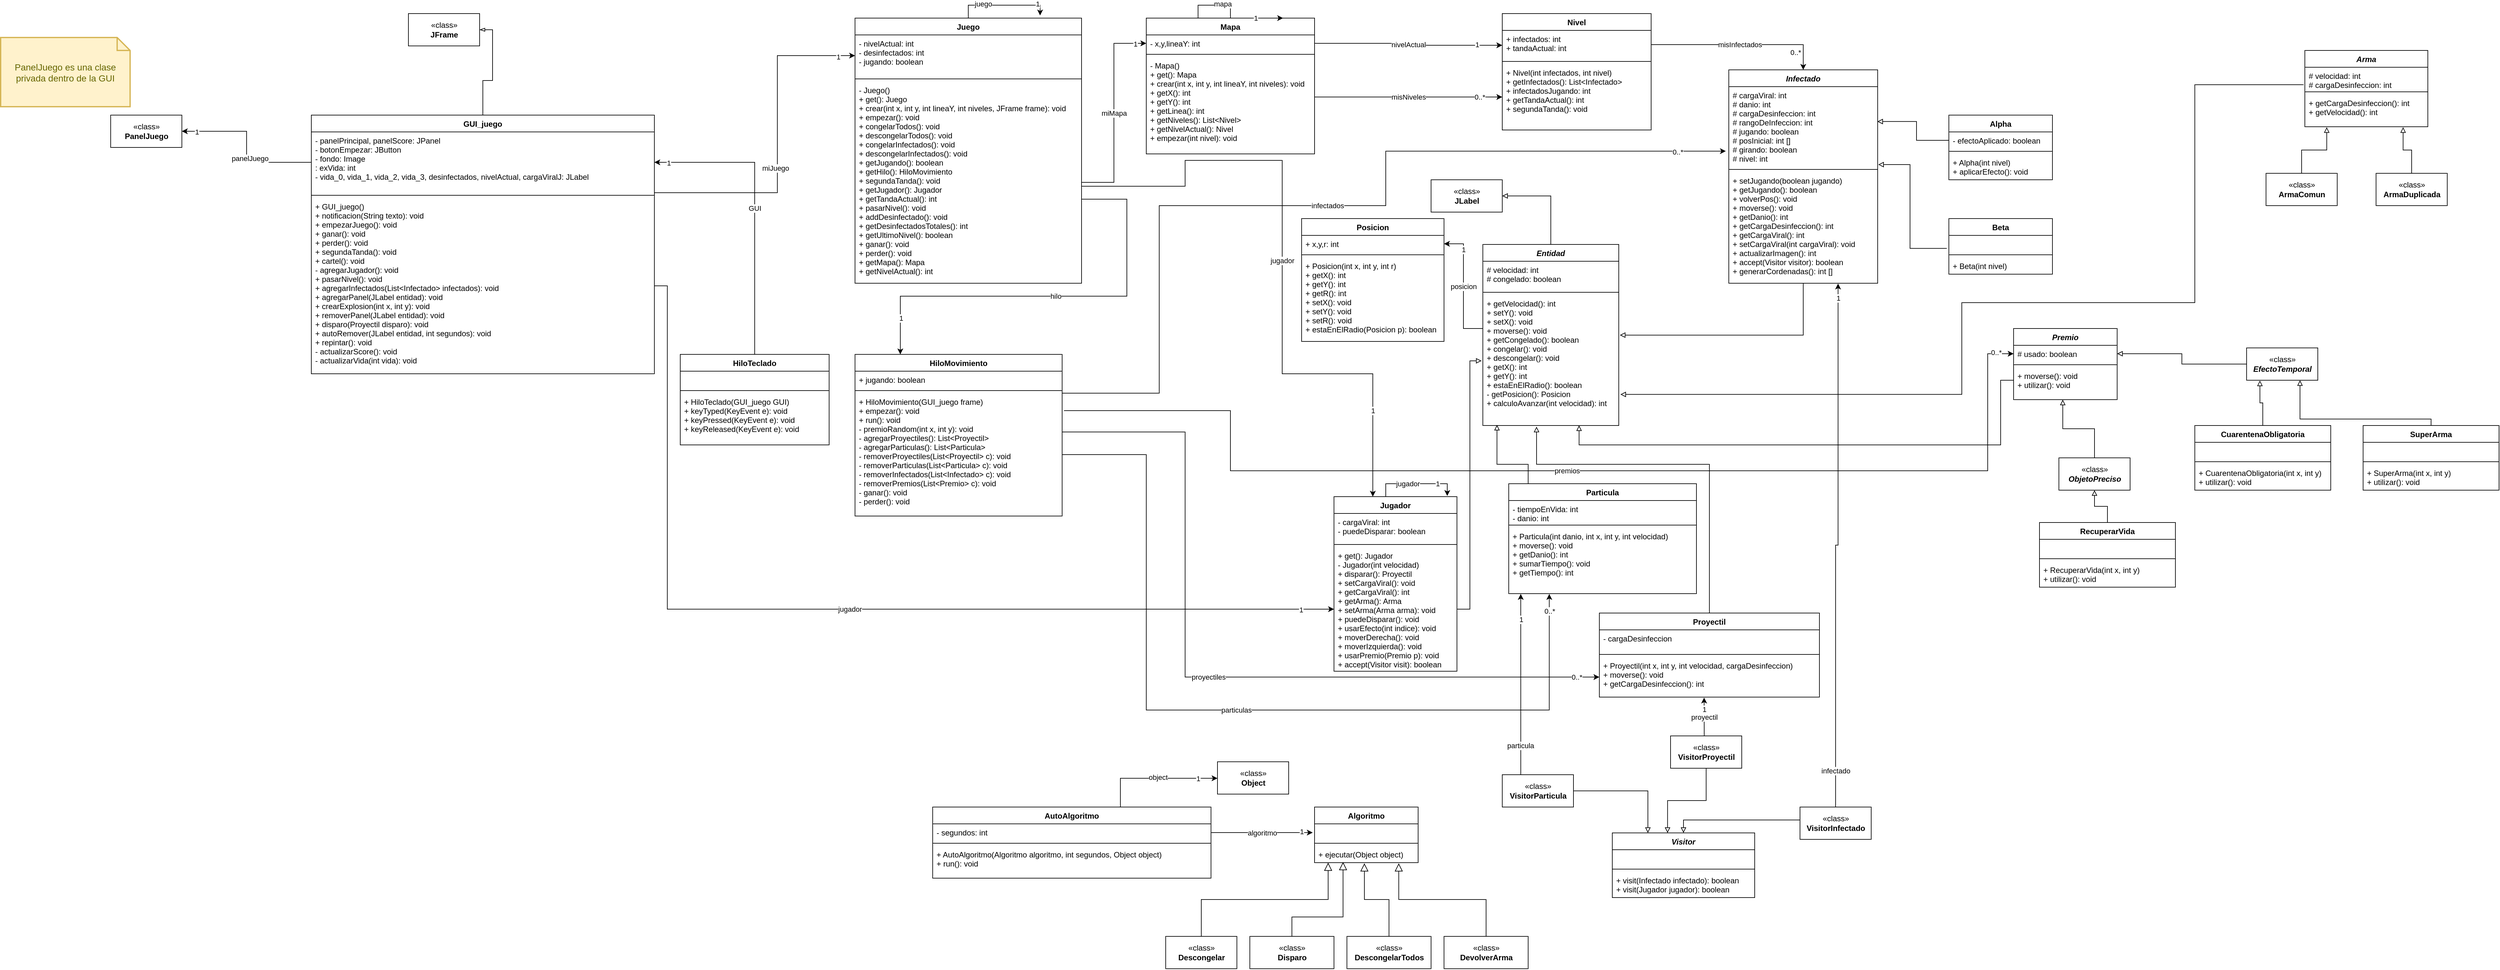 <mxfile version="13.10.3" type="device"><diagram id="c_XjnW4pGt4l7YzgWftT" name="Page-1"><mxGraphModel dx="41240" dy="641" grid="1" gridSize="10" guides="1" tooltips="1" connect="1" arrows="1" fold="1" page="1" pageScale="1" pageWidth="40000" pageHeight="40000" math="0" shadow="0"><root><mxCell id="0"/><mxCell id="1" parent="0"/><mxCell id="uUT5F3m0T0usHUAEEXch-9" value="Juego" style="swimlane;fontStyle=1;align=center;verticalAlign=top;childLayout=stackLayout;horizontal=1;startSize=26;horizontalStack=0;resizeParent=1;resizeParentMax=0;resizeLast=0;collapsible=1;marginBottom=0;" parent="1" vertex="1"><mxGeometry x="30" y="40" width="350" height="410" as="geometry"/></mxCell><mxCell id="uUT5F3m0T0usHUAEEXch-10" value="- nivelActual: int&#10;- desinfectados: int&#10;- jugando: boolean" style="text;strokeColor=none;fillColor=none;align=left;verticalAlign=top;spacingLeft=4;spacingRight=4;overflow=hidden;rotatable=0;points=[[0,0.5],[1,0.5]];portConstraint=eastwest;" parent="uUT5F3m0T0usHUAEEXch-9" vertex="1"><mxGeometry y="26" width="350" height="64" as="geometry"/></mxCell><mxCell id="uUT5F3m0T0usHUAEEXch-11" value="" style="line;strokeWidth=1;fillColor=none;align=left;verticalAlign=middle;spacingTop=-1;spacingLeft=3;spacingRight=3;rotatable=0;labelPosition=right;points=[];portConstraint=eastwest;" parent="uUT5F3m0T0usHUAEEXch-9" vertex="1"><mxGeometry y="90" width="350" height="8" as="geometry"/></mxCell><mxCell id="uUT5F3m0T0usHUAEEXch-12" value="- Juego()&#10;+ get(): Juego&#10;+ crear(int x, int y, int lineaY, int niveles, JFrame frame): void&#10;+ empezar(): void&#10;+ congelarTodos(): void&#10;+ descongelarTodos(): void&#10;+ congelarInfectados(): void&#10;+ descongelarInfectados(): void&#10;+ getJugando(): boolean&#10;+ getHilo(): HiloMovimiento&#10;+ segundaTanda(): void&#10;+ getJugador(): Jugador&#10;+ getTandaActual(): int&#10;+ pasarNivel(): void&#10;+ addDesinfectado(): void&#10;+ getDesinfectadosTotales(): int&#10;+ getUltimoNivel(): boolean&#10;+ ganar(): void&#10;+ perder(): void&#10;+ getMapa(): Mapa&#10;+ getNivelActual(): int" style="text;strokeColor=none;fillColor=none;align=left;verticalAlign=top;spacingLeft=4;spacingRight=4;overflow=hidden;rotatable=0;points=[[0,0.5],[1,0.5]];portConstraint=eastwest;" parent="uUT5F3m0T0usHUAEEXch-9" vertex="1"><mxGeometry y="98" width="350" height="312" as="geometry"/></mxCell><mxCell id="uUT5F3m0T0usHUAEEXch-13" value="Mapa" style="swimlane;fontStyle=1;align=center;verticalAlign=top;childLayout=stackLayout;horizontal=1;startSize=26;horizontalStack=0;resizeParent=1;resizeParentMax=0;resizeLast=0;collapsible=1;marginBottom=0;" parent="1" vertex="1"><mxGeometry x="480" y="40" width="260" height="210" as="geometry"/></mxCell><mxCell id="uUT5F3m0T0usHUAEEXch-14" value="- x,y,lineaY: int" style="text;strokeColor=none;fillColor=none;align=left;verticalAlign=top;spacingLeft=4;spacingRight=4;overflow=hidden;rotatable=0;points=[[0,0.5],[1,0.5]];portConstraint=eastwest;" parent="uUT5F3m0T0usHUAEEXch-13" vertex="1"><mxGeometry y="26" width="260" height="26" as="geometry"/></mxCell><mxCell id="uUT5F3m0T0usHUAEEXch-15" value="" style="line;strokeWidth=1;fillColor=none;align=left;verticalAlign=middle;spacingTop=-1;spacingLeft=3;spacingRight=3;rotatable=0;labelPosition=right;points=[];portConstraint=eastwest;" parent="uUT5F3m0T0usHUAEEXch-13" vertex="1"><mxGeometry y="52" width="260" height="8" as="geometry"/></mxCell><mxCell id="uUT5F3m0T0usHUAEEXch-16" value="- Mapa()&#10;+ get(): Mapa&#10;+ crear(int x, int y, int lineaY, int niveles): void&#10;+ getX(): int&#10;+ getY(): int&#10;+ getLinea(): int&#10;+ getNiveles(): List&lt;Nivel&gt;&#10;+ getNivelActual(): Nivel&#10;+ empezar(int nivel): void&#10;" style="text;strokeColor=none;fillColor=none;align=left;verticalAlign=top;spacingLeft=4;spacingRight=4;overflow=hidden;rotatable=0;points=[[0,0.5],[1,0.5]];portConstraint=eastwest;" parent="uUT5F3m0T0usHUAEEXch-13" vertex="1"><mxGeometry y="60" width="260" height="150" as="geometry"/></mxCell><mxCell id="uUT5F3m0T0usHUAEEXch-19" value="miMapa" style="edgeStyle=orthogonalEdgeStyle;rounded=0;orthogonalLoop=1;jettySize=auto;html=1;entryX=0;entryY=0.5;entryDx=0;entryDy=0;" parent="1" source="uUT5F3m0T0usHUAEEXch-12" target="uUT5F3m0T0usHUAEEXch-14" edge="1"><mxGeometry relative="1" as="geometry"/></mxCell><mxCell id="uUT5F3m0T0usHUAEEXch-20" value="1" style="edgeLabel;html=1;align=center;verticalAlign=middle;resizable=0;points=[];" parent="uUT5F3m0T0usHUAEEXch-19" vertex="1" connectable="0"><mxGeometry x="0.889" y="-1" relative="1" as="geometry"><mxPoint as="offset"/></mxGeometry></mxCell><mxCell id="uUT5F3m0T0usHUAEEXch-21" value="HiloMovimiento" style="swimlane;fontStyle=1;align=center;verticalAlign=top;childLayout=stackLayout;horizontal=1;startSize=26;horizontalStack=0;resizeParent=1;resizeParentMax=0;resizeLast=0;collapsible=1;marginBottom=0;" parent="1" vertex="1"><mxGeometry x="30" y="560" width="320" height="250" as="geometry"/></mxCell><mxCell id="uUT5F3m0T0usHUAEEXch-22" value="+ jugando: boolean" style="text;strokeColor=none;fillColor=none;align=left;verticalAlign=top;spacingLeft=4;spacingRight=4;overflow=hidden;rotatable=0;points=[[0,0.5],[1,0.5]];portConstraint=eastwest;" parent="uUT5F3m0T0usHUAEEXch-21" vertex="1"><mxGeometry y="26" width="320" height="26" as="geometry"/></mxCell><mxCell id="uUT5F3m0T0usHUAEEXch-23" value="" style="line;strokeWidth=1;fillColor=none;align=left;verticalAlign=middle;spacingTop=-1;spacingLeft=3;spacingRight=3;rotatable=0;labelPosition=right;points=[];portConstraint=eastwest;" parent="uUT5F3m0T0usHUAEEXch-21" vertex="1"><mxGeometry y="52" width="320" height="8" as="geometry"/></mxCell><mxCell id="uUT5F3m0T0usHUAEEXch-24" value="+ HiloMovimiento(GUI_juego frame)&#10;+ empezar(): void&#10;+ run(): void&#10;- premioRandom(int x, int y): void&#10;- agregarProyectiles(): List&lt;Proyectil&gt;&#10;- agregarParticulas(): List&lt;Particula&gt;&#10;- removerProyectiles(List&lt;Proyectil&gt; c): void&#10;- removerParticulas(List&lt;Particula&gt; c): void&#10;- removerInfectados(List&lt;Infectado&gt; c): void&#10;- removerPremios(List&lt;Premio&gt; c): void&#10;- ganar(): void&#10;- perder(): void&#10;&#10;&#10;&#10;&#10;" style="text;strokeColor=none;fillColor=none;align=left;verticalAlign=top;spacingLeft=4;spacingRight=4;overflow=hidden;rotatable=0;points=[[0,0.5],[1,0.5]];portConstraint=eastwest;" parent="uUT5F3m0T0usHUAEEXch-21" vertex="1"><mxGeometry y="60" width="320" height="190" as="geometry"/></mxCell><mxCell id="uUT5F3m0T0usHUAEEXch-25" value="hilo" style="edgeStyle=orthogonalEdgeStyle;rounded=0;orthogonalLoop=1;jettySize=auto;html=1;" parent="1" source="uUT5F3m0T0usHUAEEXch-12" edge="1"><mxGeometry relative="1" as="geometry"><mxPoint x="100" y="560" as="targetPoint"/><Array as="points"><mxPoint x="450" y="320"/><mxPoint x="450" y="470"/><mxPoint x="100" y="470"/></Array></mxGeometry></mxCell><mxCell id="uUT5F3m0T0usHUAEEXch-26" value="1" style="edgeLabel;html=1;align=center;verticalAlign=middle;resizable=0;points=[];" parent="uUT5F3m0T0usHUAEEXch-25" vertex="1" connectable="0"><mxGeometry x="0.829" y="3" relative="1" as="geometry"><mxPoint x="-2" as="offset"/></mxGeometry></mxCell><mxCell id="uUT5F3m0T0usHUAEEXch-27" value="Jugador" style="swimlane;fontStyle=1;align=center;verticalAlign=top;childLayout=stackLayout;horizontal=1;startSize=26;horizontalStack=0;resizeParent=1;resizeParentMax=0;resizeLast=0;collapsible=1;marginBottom=0;" parent="1" vertex="1"><mxGeometry x="770" y="780" width="190" height="270" as="geometry"/></mxCell><mxCell id="uUT5F3m0T0usHUAEEXch-28" value="- cargaViral: int&#10;- puedeDisparar: boolean" style="text;strokeColor=none;fillColor=none;align=left;verticalAlign=top;spacingLeft=4;spacingRight=4;overflow=hidden;rotatable=0;points=[[0,0.5],[1,0.5]];portConstraint=eastwest;" parent="uUT5F3m0T0usHUAEEXch-27" vertex="1"><mxGeometry y="26" width="190" height="44" as="geometry"/></mxCell><mxCell id="uUT5F3m0T0usHUAEEXch-29" value="" style="line;strokeWidth=1;fillColor=none;align=left;verticalAlign=middle;spacingTop=-1;spacingLeft=3;spacingRight=3;rotatable=0;labelPosition=right;points=[];portConstraint=eastwest;" parent="uUT5F3m0T0usHUAEEXch-27" vertex="1"><mxGeometry y="70" width="190" height="8" as="geometry"/></mxCell><mxCell id="uUT5F3m0T0usHUAEEXch-30" value="+ get(): Jugador&#10;- Jugador(int velocidad)&#10;+ disparar(): Proyectil&#10;+ setCargaViral(): void&#10;+ getCargaViral(): int&#10;+ getArma(): Arma&#10;+ setArma(Arma arma): void&#10;+ puedeDisparar(): void&#10;+ usarEfecto(int indice): void&#10;+ moverDerecha(): void&#10;+ moverIzquierda(): void&#10;+ usarPremio(Premio p): void&#10;+ accept(Visitor visit): boolean" style="text;strokeColor=none;fillColor=none;align=left;verticalAlign=top;spacingLeft=4;spacingRight=4;overflow=hidden;rotatable=0;points=[[0,0.5],[1,0.5]];portConstraint=eastwest;" parent="uUT5F3m0T0usHUAEEXch-27" vertex="1"><mxGeometry y="78" width="190" height="192" as="geometry"/></mxCell><mxCell id="uUT5F3m0T0usHUAEEXch-31" value="jugador" style="edgeStyle=orthogonalEdgeStyle;rounded=0;orthogonalLoop=1;jettySize=auto;html=1;" parent="1" source="uUT5F3m0T0usHUAEEXch-12" edge="1"><mxGeometry relative="1" as="geometry"><mxPoint x="830" y="780" as="targetPoint"/><Array as="points"><mxPoint x="540" y="300"/><mxPoint x="540" y="260"/><mxPoint x="690" y="260"/><mxPoint x="690" y="590"/><mxPoint x="830" y="590"/><mxPoint x="830" y="780"/></Array></mxGeometry></mxCell><mxCell id="uUT5F3m0T0usHUAEEXch-32" value="1" style="edgeLabel;html=1;align=center;verticalAlign=middle;resizable=0;points=[];" parent="uUT5F3m0T0usHUAEEXch-31" vertex="1" connectable="0"><mxGeometry x="0.737" relative="1" as="geometry"><mxPoint as="offset"/></mxGeometry></mxCell><mxCell id="uUT5F3m0T0usHUAEEXch-33" style="edgeStyle=orthogonalEdgeStyle;rounded=0;orthogonalLoop=1;jettySize=auto;html=1;entryX=0.817;entryY=-0.01;entryDx=0;entryDy=0;entryPerimeter=0;" parent="1" source="uUT5F3m0T0usHUAEEXch-9" target="uUT5F3m0T0usHUAEEXch-9" edge="1"><mxGeometry relative="1" as="geometry"><Array as="points"><mxPoint x="205" y="20"/><mxPoint x="316" y="20"/></Array></mxGeometry></mxCell><mxCell id="uUT5F3m0T0usHUAEEXch-35" value="1" style="edgeLabel;html=1;align=center;verticalAlign=middle;resizable=0;points=[];" parent="uUT5F3m0T0usHUAEEXch-33" vertex="1" connectable="0"><mxGeometry x="0.722" y="2" relative="1" as="geometry"><mxPoint as="offset"/></mxGeometry></mxCell><mxCell id="uUT5F3m0T0usHUAEEXch-36" value="juego" style="edgeLabel;html=1;align=center;verticalAlign=middle;resizable=0;points=[];" parent="uUT5F3m0T0usHUAEEXch-33" vertex="1" connectable="0"><mxGeometry x="-0.423" y="2" relative="1" as="geometry"><mxPoint as="offset"/></mxGeometry></mxCell><mxCell id="uUT5F3m0T0usHUAEEXch-37" value="Nivel" style="swimlane;fontStyle=1;align=center;verticalAlign=top;childLayout=stackLayout;horizontal=1;startSize=26;horizontalStack=0;resizeParent=1;resizeParentMax=0;resizeLast=0;collapsible=1;marginBottom=0;" parent="1" vertex="1"><mxGeometry x="1030" y="33" width="230" height="180" as="geometry"/></mxCell><mxCell id="uUT5F3m0T0usHUAEEXch-38" value="+ infectados: int&#10;+ tandaActual: int" style="text;strokeColor=none;fillColor=none;align=left;verticalAlign=top;spacingLeft=4;spacingRight=4;overflow=hidden;rotatable=0;points=[[0,0.5],[1,0.5]];portConstraint=eastwest;" parent="uUT5F3m0T0usHUAEEXch-37" vertex="1"><mxGeometry y="26" width="230" height="44" as="geometry"/></mxCell><mxCell id="uUT5F3m0T0usHUAEEXch-39" value="" style="line;strokeWidth=1;fillColor=none;align=left;verticalAlign=middle;spacingTop=-1;spacingLeft=3;spacingRight=3;rotatable=0;labelPosition=right;points=[];portConstraint=eastwest;" parent="uUT5F3m0T0usHUAEEXch-37" vertex="1"><mxGeometry y="70" width="230" height="8" as="geometry"/></mxCell><mxCell id="uUT5F3m0T0usHUAEEXch-40" value="+ Nivel(int infectados, int nivel)&#10;+ getInfectados(): List&lt;Infectado&gt;&#10;+ infectadosJugando: int&#10;+ getTandaActual(): int&#10;+ segundaTanda(): void" style="text;strokeColor=none;fillColor=none;align=left;verticalAlign=top;spacingLeft=4;spacingRight=4;overflow=hidden;rotatable=0;points=[[0,0.5],[1,0.5]];portConstraint=eastwest;" parent="uUT5F3m0T0usHUAEEXch-37" vertex="1"><mxGeometry y="78" width="230" height="102" as="geometry"/></mxCell><mxCell id="uUT5F3m0T0usHUAEEXch-41" value="nivelActual" style="edgeStyle=orthogonalEdgeStyle;rounded=0;orthogonalLoop=1;jettySize=auto;html=1;entryX=0;entryY=0.523;entryDx=0;entryDy=0;entryPerimeter=0;" parent="1" source="uUT5F3m0T0usHUAEEXch-14" target="uUT5F3m0T0usHUAEEXch-38" edge="1"><mxGeometry relative="1" as="geometry"><mxPoint x="770" y="70" as="targetPoint"/><Array as="points"/></mxGeometry></mxCell><mxCell id="uUT5F3m0T0usHUAEEXch-42" value="1" style="edgeLabel;html=1;align=center;verticalAlign=middle;resizable=0;points=[];" parent="uUT5F3m0T0usHUAEEXch-41" vertex="1" connectable="0"><mxGeometry x="0.731" y="1" relative="1" as="geometry"><mxPoint as="offset"/></mxGeometry></mxCell><mxCell id="uUT5F3m0T0usHUAEEXch-43" style="edgeStyle=orthogonalEdgeStyle;rounded=0;orthogonalLoop=1;jettySize=auto;html=1;entryX=0.813;entryY=0;entryDx=0;entryDy=0;entryPerimeter=0;" parent="1" source="uUT5F3m0T0usHUAEEXch-13" target="uUT5F3m0T0usHUAEEXch-13" edge="1"><mxGeometry relative="1" as="geometry"><Array as="points"><mxPoint x="560" y="20"/><mxPoint x="610" y="20"/></Array></mxGeometry></mxCell><mxCell id="uUT5F3m0T0usHUAEEXch-44" value="1" style="edgeLabel;html=1;align=center;verticalAlign=middle;resizable=0;points=[];" parent="uUT5F3m0T0usHUAEEXch-43" vertex="1" connectable="0"><mxGeometry x="0.497" relative="1" as="geometry"><mxPoint as="offset"/></mxGeometry></mxCell><mxCell id="uUT5F3m0T0usHUAEEXch-45" value="mapa" style="edgeLabel;html=1;align=center;verticalAlign=middle;resizable=0;points=[];" parent="uUT5F3m0T0usHUAEEXch-43" vertex="1" connectable="0"><mxGeometry x="-0.328" y="2" relative="1" as="geometry"><mxPoint as="offset"/></mxGeometry></mxCell><mxCell id="uUT5F3m0T0usHUAEEXch-46" value="misNiveles" style="edgeStyle=orthogonalEdgeStyle;rounded=0;orthogonalLoop=1;jettySize=auto;html=1;entryX=0;entryY=0.5;entryDx=0;entryDy=0;" parent="1" source="uUT5F3m0T0usHUAEEXch-16" target="uUT5F3m0T0usHUAEEXch-40" edge="1"><mxGeometry relative="1" as="geometry"><Array as="points"><mxPoint x="840" y="162"/><mxPoint x="840" y="162"/></Array></mxGeometry></mxCell><mxCell id="uUT5F3m0T0usHUAEEXch-47" value="0..*" style="edgeLabel;html=1;align=center;verticalAlign=middle;resizable=0;points=[];" parent="uUT5F3m0T0usHUAEEXch-46" vertex="1" connectable="0"><mxGeometry x="0.757" relative="1" as="geometry"><mxPoint as="offset"/></mxGeometry></mxCell><mxCell id="uUT5F3m0T0usHUAEEXch-110" style="edgeStyle=orthogonalEdgeStyle;rounded=0;orthogonalLoop=1;jettySize=auto;html=1;entryX=1.008;entryY=0.308;entryDx=0;entryDy=0;entryPerimeter=0;endArrow=block;endFill=0;endSize=6;strokeWidth=1;" parent="1" source="uUT5F3m0T0usHUAEEXch-48" target="uUT5F3m0T0usHUAEEXch-108" edge="1"><mxGeometry relative="1" as="geometry"/></mxCell><mxCell id="uUT5F3m0T0usHUAEEXch-48" value="Infectado" style="swimlane;fontStyle=3;align=center;verticalAlign=top;childLayout=stackLayout;horizontal=1;startSize=26;horizontalStack=0;resizeParent=1;resizeParentMax=0;resizeLast=0;collapsible=1;marginBottom=0;" parent="1" vertex="1"><mxGeometry x="1380" y="120" width="230" height="330" as="geometry"/></mxCell><mxCell id="uUT5F3m0T0usHUAEEXch-49" value="# cargaViral: int&#10;# danio: int&#10;# cargaDesinfeccion: int&#10;# rangoDeInfeccion: int&#10;# jugando: boolean&#10;# posInicial: int []&#10;# girando: boolean&#10;# nivel: int" style="text;strokeColor=none;fillColor=none;align=left;verticalAlign=top;spacingLeft=4;spacingRight=4;overflow=hidden;rotatable=0;points=[[0,0.5],[1,0.5]];portConstraint=eastwest;" parent="uUT5F3m0T0usHUAEEXch-48" vertex="1"><mxGeometry y="26" width="230" height="124" as="geometry"/></mxCell><mxCell id="uUT5F3m0T0usHUAEEXch-50" value="" style="line;strokeWidth=1;fillColor=none;align=left;verticalAlign=middle;spacingTop=-1;spacingLeft=3;spacingRight=3;rotatable=0;labelPosition=right;points=[];portConstraint=eastwest;" parent="uUT5F3m0T0usHUAEEXch-48" vertex="1"><mxGeometry y="150" width="230" height="8" as="geometry"/></mxCell><mxCell id="uUT5F3m0T0usHUAEEXch-51" value="+ setJugando(boolean jugando)&#10;+ getJugando(): boolean&#10;+ volverPos(): void&#10;+ moverse(): void&#10;+ getDanio(): int&#10;+ getCargaDesinfeccion(): int&#10;+ getCargaViral(): int&#10;+ setCargaViral(int cargaViral): void&#10;+ actualizarImagen(): int&#10;+ accept(Visitor visitor): boolean&#10;+ generarCordenadas(): int []&#10;" style="text;strokeColor=none;fillColor=none;align=left;verticalAlign=top;spacingLeft=4;spacingRight=4;overflow=hidden;rotatable=0;points=[[0,0.5],[1,0.5]];portConstraint=eastwest;" parent="uUT5F3m0T0usHUAEEXch-48" vertex="1"><mxGeometry y="158" width="230" height="172" as="geometry"/></mxCell><mxCell id="uUT5F3m0T0usHUAEEXch-53" value="misInfectados" style="edgeStyle=orthogonalEdgeStyle;rounded=0;orthogonalLoop=1;jettySize=auto;html=1;entryX=0.5;entryY=0;entryDx=0;entryDy=0;" parent="1" source="uUT5F3m0T0usHUAEEXch-38" target="uUT5F3m0T0usHUAEEXch-48" edge="1"><mxGeometry relative="1" as="geometry"><mxPoint x="1110" y="78" as="targetPoint"/></mxGeometry></mxCell><mxCell id="uUT5F3m0T0usHUAEEXch-55" value="0..*" style="edgeLabel;html=1;align=center;verticalAlign=middle;resizable=0;points=[];" parent="uUT5F3m0T0usHUAEEXch-53" vertex="1" connectable="0"><mxGeometry x="0.796" relative="1" as="geometry"><mxPoint x="-12.28" y="1.17" as="offset"/></mxGeometry></mxCell><mxCell id="uUT5F3m0T0usHUAEEXch-56" value="Visitor" style="swimlane;fontStyle=3;align=center;verticalAlign=top;childLayout=stackLayout;horizontal=1;startSize=26;horizontalStack=0;resizeParent=1;resizeParentMax=0;resizeLast=0;collapsible=1;marginBottom=0;" parent="1" vertex="1"><mxGeometry x="1200" y="1300" width="220" height="100" as="geometry"/></mxCell><mxCell id="uUT5F3m0T0usHUAEEXch-57" value=" " style="text;strokeColor=none;fillColor=none;align=left;verticalAlign=top;spacingLeft=4;spacingRight=4;overflow=hidden;rotatable=0;points=[[0,0.5],[1,0.5]];portConstraint=eastwest;" parent="uUT5F3m0T0usHUAEEXch-56" vertex="1"><mxGeometry y="26" width="220" height="26" as="geometry"/></mxCell><mxCell id="uUT5F3m0T0usHUAEEXch-58" value="" style="line;strokeWidth=1;fillColor=none;align=left;verticalAlign=middle;spacingTop=-1;spacingLeft=3;spacingRight=3;rotatable=0;labelPosition=right;points=[];portConstraint=eastwest;" parent="uUT5F3m0T0usHUAEEXch-56" vertex="1"><mxGeometry y="52" width="220" height="8" as="geometry"/></mxCell><mxCell id="uUT5F3m0T0usHUAEEXch-59" value="+ visit(Infectado infectado): boolean&#10;+ visit(Jugador jugador): boolean" style="text;strokeColor=none;fillColor=none;align=left;verticalAlign=top;spacingLeft=4;spacingRight=4;overflow=hidden;rotatable=0;points=[[0,0.5],[1,0.5]];portConstraint=eastwest;" parent="uUT5F3m0T0usHUAEEXch-56" vertex="1"><mxGeometry y="60" width="220" height="40" as="geometry"/></mxCell><mxCell id="uUT5F3m0T0usHUAEEXch-69" value="algoritmo" style="edgeStyle=orthogonalEdgeStyle;rounded=0;orthogonalLoop=1;jettySize=auto;html=1;entryX=-0.018;entryY=0.52;entryDx=0;entryDy=0;entryPerimeter=0;" parent="1" source="uUT5F3m0T0usHUAEEXch-60" target="uUT5F3m0T0usHUAEEXch-66" edge="1"><mxGeometry relative="1" as="geometry"><mxPoint x="720" y="1299" as="targetPoint"/><Array as="points"><mxPoint x="710" y="1300"/></Array></mxGeometry></mxCell><mxCell id="uUT5F3m0T0usHUAEEXch-70" value="1" style="edgeLabel;html=1;align=center;verticalAlign=middle;resizable=0;points=[];" parent="uUT5F3m0T0usHUAEEXch-69" vertex="1" connectable="0"><mxGeometry x="0.778" y="2" relative="1" as="geometry"><mxPoint as="offset"/></mxGeometry></mxCell><mxCell id="uUT5F3m0T0usHUAEEXch-77" style="edgeStyle=orthogonalEdgeStyle;rounded=0;orthogonalLoop=1;jettySize=auto;html=1;entryX=0;entryY=0.75;entryDx=0;entryDy=0;" parent="1" source="uUT5F3m0T0usHUAEEXch-60" edge="1"><mxGeometry relative="1" as="geometry"><mxPoint x="590" y="1215.5" as="targetPoint"/><Array as="points"><mxPoint x="440" y="1216"/></Array></mxGeometry></mxCell><mxCell id="uUT5F3m0T0usHUAEEXch-78" value="1" style="edgeLabel;html=1;align=center;verticalAlign=middle;resizable=0;points=[];" parent="uUT5F3m0T0usHUAEEXch-77" vertex="1" connectable="0"><mxGeometry x="0.86" y="-3" relative="1" as="geometry"><mxPoint x="-16.69" y="-2.5" as="offset"/></mxGeometry></mxCell><mxCell id="uUT5F3m0T0usHUAEEXch-79" value="object" style="edgeLabel;html=1;align=center;verticalAlign=middle;resizable=0;points=[];" parent="uUT5F3m0T0usHUAEEXch-77" vertex="1" connectable="0"><mxGeometry x="0.052" y="2" relative="1" as="geometry"><mxPoint as="offset"/></mxGeometry></mxCell><mxCell id="uUT5F3m0T0usHUAEEXch-60" value="AutoAlgoritmo" style="swimlane;fontStyle=1;align=center;verticalAlign=top;childLayout=stackLayout;horizontal=1;startSize=26;horizontalStack=0;resizeParent=1;resizeParentMax=0;resizeLast=0;collapsible=1;marginBottom=0;" parent="1" vertex="1"><mxGeometry x="150" y="1260" width="430" height="110" as="geometry"/></mxCell><mxCell id="uUT5F3m0T0usHUAEEXch-61" value="- segundos: int" style="text;strokeColor=none;fillColor=none;align=left;verticalAlign=top;spacingLeft=4;spacingRight=4;overflow=hidden;rotatable=0;points=[[0,0.5],[1,0.5]];portConstraint=eastwest;" parent="uUT5F3m0T0usHUAEEXch-60" vertex="1"><mxGeometry y="26" width="430" height="26" as="geometry"/></mxCell><mxCell id="uUT5F3m0T0usHUAEEXch-62" value="" style="line;strokeWidth=1;fillColor=none;align=left;verticalAlign=middle;spacingTop=-1;spacingLeft=3;spacingRight=3;rotatable=0;labelPosition=right;points=[];portConstraint=eastwest;" parent="uUT5F3m0T0usHUAEEXch-60" vertex="1"><mxGeometry y="52" width="430" height="8" as="geometry"/></mxCell><mxCell id="uUT5F3m0T0usHUAEEXch-63" value="+ AutoAlgoritmo(Algoritmo algoritmo, int segundos, Object object)&#10;+ run(): void" style="text;strokeColor=none;fillColor=none;align=left;verticalAlign=top;spacingLeft=4;spacingRight=4;overflow=hidden;rotatable=0;points=[[0,0.5],[1,0.5]];portConstraint=eastwest;" parent="uUT5F3m0T0usHUAEEXch-60" vertex="1"><mxGeometry y="60" width="430" height="50" as="geometry"/></mxCell><mxCell id="uUT5F3m0T0usHUAEEXch-65" value="Algoritmo" style="swimlane;fontStyle=1;align=center;verticalAlign=top;childLayout=stackLayout;horizontal=1;startSize=26;horizontalStack=0;resizeParent=1;resizeParentMax=0;resizeLast=0;collapsible=1;marginBottom=0;" parent="1" vertex="1"><mxGeometry x="740" y="1260" width="160" height="86" as="geometry"/></mxCell><mxCell id="uUT5F3m0T0usHUAEEXch-66" value=" " style="text;strokeColor=none;fillColor=none;align=left;verticalAlign=top;spacingLeft=4;spacingRight=4;overflow=hidden;rotatable=0;points=[[0,0.5],[1,0.5]];portConstraint=eastwest;" parent="uUT5F3m0T0usHUAEEXch-65" vertex="1"><mxGeometry y="26" width="160" height="26" as="geometry"/></mxCell><mxCell id="uUT5F3m0T0usHUAEEXch-67" value="" style="line;strokeWidth=1;fillColor=none;align=left;verticalAlign=middle;spacingTop=-1;spacingLeft=3;spacingRight=3;rotatable=0;labelPosition=right;points=[];portConstraint=eastwest;" parent="uUT5F3m0T0usHUAEEXch-65" vertex="1"><mxGeometry y="52" width="160" height="8" as="geometry"/></mxCell><mxCell id="uUT5F3m0T0usHUAEEXch-68" value="+ ejecutar(Object object)" style="text;strokeColor=none;fillColor=none;align=left;verticalAlign=top;spacingLeft=4;spacingRight=4;overflow=hidden;rotatable=0;points=[[0,0.5],[1,0.5]];portConstraint=eastwest;" parent="uUT5F3m0T0usHUAEEXch-65" vertex="1"><mxGeometry y="60" width="160" height="26" as="geometry"/></mxCell><mxCell id="uUT5F3m0T0usHUAEEXch-81" value="«class»&lt;br&gt;&lt;b&gt;Object&lt;/b&gt;" style="html=1;" parent="1" vertex="1"><mxGeometry x="590" y="1190" width="110" height="50" as="geometry"/></mxCell><mxCell id="uUT5F3m0T0usHUAEEXch-86" style="edgeStyle=orthogonalEdgeStyle;rounded=0;orthogonalLoop=1;jettySize=auto;html=1;entryX=0.131;entryY=1;entryDx=0;entryDy=0;entryPerimeter=0;endArrow=block;endFill=0;endSize=10;" parent="1" source="uUT5F3m0T0usHUAEEXch-82" target="uUT5F3m0T0usHUAEEXch-68" edge="1"><mxGeometry relative="1" as="geometry"/></mxCell><mxCell id="uUT5F3m0T0usHUAEEXch-82" value="«class»&lt;br&gt;&lt;b&gt;Descongelar&lt;/b&gt;" style="html=1;" parent="1" vertex="1"><mxGeometry x="510" y="1460" width="110" height="50" as="geometry"/></mxCell><mxCell id="uUT5F3m0T0usHUAEEXch-88" style="edgeStyle=orthogonalEdgeStyle;rounded=0;orthogonalLoop=1;jettySize=auto;html=1;entryX=0.481;entryY=1.038;entryDx=0;entryDy=0;entryPerimeter=0;endArrow=block;endFill=0;endSize=10;" parent="1" source="uUT5F3m0T0usHUAEEXch-83" target="uUT5F3m0T0usHUAEEXch-68" edge="1"><mxGeometry relative="1" as="geometry"/></mxCell><mxCell id="uUT5F3m0T0usHUAEEXch-83" value="«class»&lt;br&gt;&lt;b&gt;DescongelarTodos&lt;/b&gt;" style="html=1;" parent="1" vertex="1"><mxGeometry x="790" y="1460" width="130" height="50" as="geometry"/></mxCell><mxCell id="uUT5F3m0T0usHUAEEXch-89" style="edgeStyle=orthogonalEdgeStyle;rounded=0;orthogonalLoop=1;jettySize=auto;html=1;entryX=0.813;entryY=1.038;entryDx=0;entryDy=0;entryPerimeter=0;endSize=10;endArrow=block;endFill=0;" parent="1" source="uUT5F3m0T0usHUAEEXch-84" target="uUT5F3m0T0usHUAEEXch-68" edge="1"><mxGeometry relative="1" as="geometry"/></mxCell><mxCell id="uUT5F3m0T0usHUAEEXch-84" value="«class»&lt;br&gt;&lt;b&gt;DevolverArma&lt;/b&gt;" style="html=1;" parent="1" vertex="1"><mxGeometry x="940" y="1460" width="130" height="50" as="geometry"/></mxCell><mxCell id="uUT5F3m0T0usHUAEEXch-87" style="edgeStyle=orthogonalEdgeStyle;rounded=0;orthogonalLoop=1;jettySize=auto;html=1;entryX=0.275;entryY=0.962;entryDx=0;entryDy=0;entryPerimeter=0;endArrow=block;endFill=0;endSize=10;" parent="1" source="uUT5F3m0T0usHUAEEXch-85" target="uUT5F3m0T0usHUAEEXch-68" edge="1"><mxGeometry relative="1" as="geometry"><Array as="points"><mxPoint x="705" y="1430"/><mxPoint x="784" y="1430"/></Array></mxGeometry></mxCell><mxCell id="uUT5F3m0T0usHUAEEXch-85" value="«class»&lt;br&gt;&lt;b&gt;Disparo&lt;/b&gt;" style="html=1;" parent="1" vertex="1"><mxGeometry x="640" y="1460" width="130" height="50" as="geometry"/></mxCell><mxCell id="uUT5F3m0T0usHUAEEXch-90" value="infectados" style="edgeStyle=orthogonalEdgeStyle;rounded=0;orthogonalLoop=1;jettySize=auto;html=1;endArrow=classic;endFill=1;endSize=6;strokeWidth=1;entryX=-0.02;entryY=0.804;entryDx=0;entryDy=0;entryPerimeter=0;" parent="1" source="uUT5F3m0T0usHUAEEXch-24" target="uUT5F3m0T0usHUAEEXch-49" edge="1"><mxGeometry relative="1" as="geometry"><mxPoint x="520" y="620" as="targetPoint"/><Array as="points"><mxPoint x="500" y="620"/><mxPoint x="500" y="330"/><mxPoint x="850" y="330"/><mxPoint x="850" y="246"/></Array></mxGeometry></mxCell><mxCell id="uUT5F3m0T0usHUAEEXch-158" value="0..*" style="edgeLabel;html=1;align=center;verticalAlign=middle;resizable=0;points=[];" parent="uUT5F3m0T0usHUAEEXch-90" vertex="1" connectable="0"><mxGeometry x="0.894" y="-3" relative="1" as="geometry"><mxPoint y="-2" as="offset"/></mxGeometry></mxCell><mxCell id="uUT5F3m0T0usHUAEEXch-92" value="premios" style="edgeStyle=orthogonalEdgeStyle;rounded=0;orthogonalLoop=1;jettySize=auto;html=1;endArrow=classic;endFill=1;endSize=6;strokeWidth=1;exitX=1.009;exitY=0.142;exitDx=0;exitDy=0;exitPerimeter=0;entryX=0;entryY=0.5;entryDx=0;entryDy=0;" parent="1" source="uUT5F3m0T0usHUAEEXch-24" target="uUT5F3m0T0usHUAEEXch-128" edge="1"><mxGeometry relative="1" as="geometry"><mxPoint x="530" y="647" as="targetPoint"/><Array as="points"><mxPoint x="610" y="647"/><mxPoint x="610" y="740"/><mxPoint x="1780" y="740"/><mxPoint x="1780" y="559"/></Array></mxGeometry></mxCell><mxCell id="uUT5F3m0T0usHUAEEXch-159" value="0..*" style="edgeLabel;html=1;align=center;verticalAlign=middle;resizable=0;points=[];" parent="uUT5F3m0T0usHUAEEXch-92" vertex="1" connectable="0"><mxGeometry x="0.968" y="2" relative="1" as="geometry"><mxPoint as="offset"/></mxGeometry></mxCell><mxCell id="uUT5F3m0T0usHUAEEXch-93" value="proyectiles" style="edgeStyle=orthogonalEdgeStyle;rounded=0;orthogonalLoop=1;jettySize=auto;html=1;endArrow=classic;endFill=1;endSize=6;strokeWidth=1;entryX=0;entryY=0.5;entryDx=0;entryDy=0;" parent="1" source="uUT5F3m0T0usHUAEEXch-24" target="uUT5F3m0T0usHUAEEXch-134" edge="1"><mxGeometry relative="1" as="geometry"><mxPoint x="550" y="680" as="targetPoint"/><Array as="points"><mxPoint x="540" y="680"/><mxPoint x="540" y="1059"/></Array></mxGeometry></mxCell><mxCell id="uUT5F3m0T0usHUAEEXch-161" value="0..*" style="edgeLabel;html=1;align=center;verticalAlign=middle;resizable=0;points=[];" parent="uUT5F3m0T0usHUAEEXch-93" vertex="1" connectable="0"><mxGeometry x="0.935" y="-2" relative="1" as="geometry"><mxPoint x="4.31" y="-2" as="offset"/></mxGeometry></mxCell><mxCell id="uUT5F3m0T0usHUAEEXch-94" value="particulas" style="edgeStyle=orthogonalEdgeStyle;rounded=0;orthogonalLoop=1;jettySize=auto;html=1;endArrow=classic;endFill=1;endSize=6;strokeWidth=1;entryX=0.216;entryY=1.005;entryDx=0;entryDy=0;entryPerimeter=0;" parent="1" source="uUT5F3m0T0usHUAEEXch-24" target="uUT5F3m0T0usHUAEEXch-119" edge="1"><mxGeometry relative="1" as="geometry"><mxPoint x="550" y="715" as="targetPoint"/><Array as="points"><mxPoint x="480" y="715"/><mxPoint x="480" y="1110"/><mxPoint x="1103" y="1110"/></Array></mxGeometry></mxCell><mxCell id="uUT5F3m0T0usHUAEEXch-160" value="0..*" style="edgeLabel;html=1;align=center;verticalAlign=middle;resizable=0;points=[];" parent="uUT5F3m0T0usHUAEEXch-94" vertex="1" connectable="0"><mxGeometry x="0.961" relative="1" as="geometry"><mxPoint as="offset"/></mxGeometry></mxCell><mxCell id="uUT5F3m0T0usHUAEEXch-103" value="GUI" style="edgeStyle=orthogonalEdgeStyle;rounded=0;orthogonalLoop=1;jettySize=auto;html=1;endArrow=classic;endFill=1;endSize=6;strokeWidth=1;" parent="1" source="uUT5F3m0T0usHUAEEXch-95" target="uUT5F3m0T0usHUAEEXch-100" edge="1"><mxGeometry relative="1" as="geometry"/></mxCell><mxCell id="uUT5F3m0T0usHUAEEXch-104" value="1" style="edgeLabel;html=1;align=center;verticalAlign=middle;resizable=0;points=[];" parent="uUT5F3m0T0usHUAEEXch-103" vertex="1" connectable="0"><mxGeometry x="0.904" y="1" relative="1" as="geometry"><mxPoint as="offset"/></mxGeometry></mxCell><mxCell id="uUT5F3m0T0usHUAEEXch-95" value="HiloTeclado" style="swimlane;fontStyle=1;align=center;verticalAlign=top;childLayout=stackLayout;horizontal=1;startSize=26;horizontalStack=0;resizeParent=1;resizeParentMax=0;resizeLast=0;collapsible=1;marginBottom=0;" parent="1" vertex="1"><mxGeometry x="-240" y="560" width="230" height="140" as="geometry"/></mxCell><mxCell id="uUT5F3m0T0usHUAEEXch-96" value=" " style="text;strokeColor=none;fillColor=none;align=left;verticalAlign=top;spacingLeft=4;spacingRight=4;overflow=hidden;rotatable=0;points=[[0,0.5],[1,0.5]];portConstraint=eastwest;" parent="uUT5F3m0T0usHUAEEXch-95" vertex="1"><mxGeometry y="26" width="230" height="26" as="geometry"/></mxCell><mxCell id="uUT5F3m0T0usHUAEEXch-97" value="" style="line;strokeWidth=1;fillColor=none;align=left;verticalAlign=middle;spacingTop=-1;spacingLeft=3;spacingRight=3;rotatable=0;labelPosition=right;points=[];portConstraint=eastwest;" parent="uUT5F3m0T0usHUAEEXch-95" vertex="1"><mxGeometry y="52" width="230" height="8" as="geometry"/></mxCell><mxCell id="uUT5F3m0T0usHUAEEXch-98" value="+ HiloTeclado(GUI_juego GUI)&#10;+ keyTyped(KeyEvent e): void&#10;+ keyPressed(KeyEvent e): void&#10;+ keyReleased(KeyEvent e): void" style="text;strokeColor=none;fillColor=none;align=left;verticalAlign=top;spacingLeft=4;spacingRight=4;overflow=hidden;rotatable=0;points=[[0,0.5],[1,0.5]];portConstraint=eastwest;" parent="uUT5F3m0T0usHUAEEXch-95" vertex="1"><mxGeometry y="60" width="230" height="80" as="geometry"/></mxCell><mxCell id="uUT5F3m0T0usHUAEEXch-201" style="edgeStyle=orthogonalEdgeStyle;rounded=0;orthogonalLoop=1;jettySize=auto;html=1;entryX=1;entryY=0.5;entryDx=0;entryDy=0;endArrow=blockThin;endFill=0;endSize=6;strokeWidth=1;" parent="1" source="uUT5F3m0T0usHUAEEXch-99" target="uUT5F3m0T0usHUAEEXch-200" edge="1"><mxGeometry relative="1" as="geometry"/></mxCell><mxCell id="uUT5F3m0T0usHUAEEXch-99" value="GUI_juego" style="swimlane;fontStyle=1;align=center;verticalAlign=top;childLayout=stackLayout;horizontal=1;startSize=26;horizontalStack=0;resizeParent=1;resizeParentMax=0;resizeLast=0;collapsible=1;marginBottom=0;" parent="1" vertex="1"><mxGeometry x="-810" y="190" width="530" height="400" as="geometry"/></mxCell><mxCell id="uUT5F3m0T0usHUAEEXch-100" value="- panelPrincipal, panelScore: JPanel&#10;- botonEmpezar: JButton&#10;- fondo: Image&#10;: exVida: int&#10;- vida_0, vida_1, vida_2, vida_3, desinfectados, nivelActual, cargaViralJ: JLabel" style="text;strokeColor=none;fillColor=none;align=left;verticalAlign=top;spacingLeft=4;spacingRight=4;overflow=hidden;rotatable=0;points=[[0,0.5],[1,0.5]];portConstraint=eastwest;" parent="uUT5F3m0T0usHUAEEXch-99" vertex="1"><mxGeometry y="26" width="530" height="94" as="geometry"/></mxCell><mxCell id="uUT5F3m0T0usHUAEEXch-101" value="" style="line;strokeWidth=1;fillColor=none;align=left;verticalAlign=middle;spacingTop=-1;spacingLeft=3;spacingRight=3;rotatable=0;labelPosition=right;points=[];portConstraint=eastwest;" parent="uUT5F3m0T0usHUAEEXch-99" vertex="1"><mxGeometry y="120" width="530" height="8" as="geometry"/></mxCell><mxCell id="uUT5F3m0T0usHUAEEXch-102" value="+ GUI_juego()&#10;+ notificacion(String texto): void&#10;+ empezarJuego(): void&#10;+ ganar(): void&#10;+ perder(): void&#10;+ segundaTanda(): void&#10;+ cartel(): void&#10;- agregarJugador(): void&#10;+ pasarNivel(): void&#10;+ agregarInfectados(List&lt;Infectado&gt; infectados): void&#10;+ agregarPanel(JLabel entidad): void&#10;+ crearExplosion(int x, int y): void&#10;+ removerPanel(JLabel entidad): void&#10;+ disparo(Proyectil disparo): void&#10;+ autoRemover(JLabel entidad, int segundos): void&#10;+ repintar(): void&#10;- actualizarScore(): void&#10;- actualizarVida(int vida): void" style="text;strokeColor=none;fillColor=none;align=left;verticalAlign=top;spacingLeft=4;spacingRight=4;overflow=hidden;rotatable=0;points=[[0,0.5],[1,0.5]];portConstraint=eastwest;" parent="uUT5F3m0T0usHUAEEXch-99" vertex="1"><mxGeometry y="128" width="530" height="272" as="geometry"/></mxCell><mxCell id="uUT5F3m0T0usHUAEEXch-112" style="edgeStyle=orthogonalEdgeStyle;rounded=0;orthogonalLoop=1;jettySize=auto;html=1;entryX=1;entryY=0.5;entryDx=0;entryDy=0;endArrow=block;endFill=0;endSize=6;strokeWidth=1;" parent="1" source="uUT5F3m0T0usHUAEEXch-105" target="uUT5F3m0T0usHUAEEXch-111" edge="1"><mxGeometry relative="1" as="geometry"/></mxCell><mxCell id="uUT5F3m0T0usHUAEEXch-105" value="Entidad" style="swimlane;fontStyle=3;align=center;verticalAlign=top;childLayout=stackLayout;horizontal=1;startSize=26;horizontalStack=0;resizeParent=1;resizeParentMax=0;resizeLast=0;collapsible=1;marginBottom=0;" parent="1" vertex="1"><mxGeometry x="1000" y="390" width="210" height="280" as="geometry"/></mxCell><mxCell id="uUT5F3m0T0usHUAEEXch-106" value="# velocidad: int&#10;# congelado: boolean" style="text;strokeColor=none;fillColor=none;align=left;verticalAlign=top;spacingLeft=4;spacingRight=4;overflow=hidden;rotatable=0;points=[[0,0.5],[1,0.5]];portConstraint=eastwest;" parent="uUT5F3m0T0usHUAEEXch-105" vertex="1"><mxGeometry y="26" width="210" height="44" as="geometry"/></mxCell><mxCell id="uUT5F3m0T0usHUAEEXch-107" value="" style="line;strokeWidth=1;fillColor=none;align=left;verticalAlign=middle;spacingTop=-1;spacingLeft=3;spacingRight=3;rotatable=0;labelPosition=right;points=[];portConstraint=eastwest;" parent="uUT5F3m0T0usHUAEEXch-105" vertex="1"><mxGeometry y="70" width="210" height="8" as="geometry"/></mxCell><mxCell id="uUT5F3m0T0usHUAEEXch-108" value="+ getVelocidad(): int&#10;+ setY(): void&#10;+ setX(): void&#10;+ moverse(): void&#10;+ getCongelado(): boolean&#10;+ congelar(): void&#10;+ descongelar(): void&#10;+ getX(): int&#10;+ getY(): int&#10;+ estaEnElRadio(): boolean&#10;- getPosicion(): Posicion&#10;+ calculoAvanzar(int velocidad): int" style="text;strokeColor=none;fillColor=none;align=left;verticalAlign=top;spacingLeft=4;spacingRight=4;overflow=hidden;rotatable=0;points=[[0,0.5],[1,0.5]];portConstraint=eastwest;" parent="uUT5F3m0T0usHUAEEXch-105" vertex="1"><mxGeometry y="78" width="210" height="202" as="geometry"/></mxCell><mxCell id="uUT5F3m0T0usHUAEEXch-111" value="«class»&lt;br&gt;&lt;b&gt;JLabel&lt;/b&gt;" style="html=1;" parent="1" vertex="1"><mxGeometry x="920" y="290" width="110" height="50" as="geometry"/></mxCell><mxCell id="uUT5F3m0T0usHUAEEXch-113" value="jugador" style="edgeStyle=orthogonalEdgeStyle;rounded=0;orthogonalLoop=1;jettySize=auto;html=1;entryX=0.921;entryY=-0.004;entryDx=0;entryDy=0;entryPerimeter=0;endArrow=classic;endFill=1;endSize=6;strokeWidth=1;" parent="1" source="uUT5F3m0T0usHUAEEXch-27" target="uUT5F3m0T0usHUAEEXch-27" edge="1"><mxGeometry x="-0.2" relative="1" as="geometry"><Array as="points"><mxPoint x="850" y="760"/><mxPoint x="945" y="760"/></Array><mxPoint as="offset"/></mxGeometry></mxCell><mxCell id="uUT5F3m0T0usHUAEEXch-114" value="1" style="edgeLabel;html=1;align=center;verticalAlign=middle;resizable=0;points=[];" parent="uUT5F3m0T0usHUAEEXch-113" vertex="1" connectable="0"><mxGeometry x="0.652" y="-2" relative="1" as="geometry"><mxPoint x="-10.48" y="-2" as="offset"/></mxGeometry></mxCell><mxCell id="uUT5F3m0T0usHUAEEXch-115" style="edgeStyle=orthogonalEdgeStyle;rounded=0;orthogonalLoop=1;jettySize=auto;html=1;endArrow=block;endFill=0;endSize=6;strokeWidth=1;" parent="1" source="uUT5F3m0T0usHUAEEXch-30" edge="1"><mxGeometry relative="1" as="geometry"><mxPoint x="998" y="570" as="targetPoint"/><Array as="points"><mxPoint x="980" y="954"/><mxPoint x="980" y="570"/><mxPoint x="998" y="570"/></Array></mxGeometry></mxCell><mxCell id="uUT5F3m0T0usHUAEEXch-120" style="edgeStyle=orthogonalEdgeStyle;rounded=0;orthogonalLoop=1;jettySize=auto;html=1;entryX=0.104;entryY=0.995;entryDx=0;entryDy=0;entryPerimeter=0;endArrow=block;endFill=0;endSize=6;strokeWidth=1;" parent="1" source="uUT5F3m0T0usHUAEEXch-116" target="uUT5F3m0T0usHUAEEXch-108" edge="1"><mxGeometry relative="1" as="geometry"><Array as="points"><mxPoint x="1070" y="730"/><mxPoint x="1022" y="730"/></Array></mxGeometry></mxCell><mxCell id="uUT5F3m0T0usHUAEEXch-116" value="Particula" style="swimlane;fontStyle=1;align=center;verticalAlign=top;childLayout=stackLayout;horizontal=1;startSize=26;horizontalStack=0;resizeParent=1;resizeParentMax=0;resizeLast=0;collapsible=1;marginBottom=0;" parent="1" vertex="1"><mxGeometry x="1040" y="760" width="290" height="170" as="geometry"/></mxCell><mxCell id="uUT5F3m0T0usHUAEEXch-117" value="- tiempoEnVida: int&#10;- danio: int" style="text;strokeColor=none;fillColor=none;align=left;verticalAlign=top;spacingLeft=4;spacingRight=4;overflow=hidden;rotatable=0;points=[[0,0.5],[1,0.5]];portConstraint=eastwest;" parent="uUT5F3m0T0usHUAEEXch-116" vertex="1"><mxGeometry y="26" width="290" height="34" as="geometry"/></mxCell><mxCell id="uUT5F3m0T0usHUAEEXch-118" value="" style="line;strokeWidth=1;fillColor=none;align=left;verticalAlign=middle;spacingTop=-1;spacingLeft=3;spacingRight=3;rotatable=0;labelPosition=right;points=[];portConstraint=eastwest;" parent="uUT5F3m0T0usHUAEEXch-116" vertex="1"><mxGeometry y="60" width="290" height="8" as="geometry"/></mxCell><mxCell id="uUT5F3m0T0usHUAEEXch-119" value="+ Particula(int danio, int x, int y, int velocidad)&#10;+ moverse(): void&#10;+ getDanio(): int&#10;+ sumarTiempo(): void&#10;+ getTiempo(): int" style="text;strokeColor=none;fillColor=none;align=left;verticalAlign=top;spacingLeft=4;spacingRight=4;overflow=hidden;rotatable=0;points=[[0,0.5],[1,0.5]];portConstraint=eastwest;" parent="uUT5F3m0T0usHUAEEXch-116" vertex="1"><mxGeometry y="68" width="290" height="102" as="geometry"/></mxCell><mxCell id="uUT5F3m0T0usHUAEEXch-121" value="Posicion" style="swimlane;fontStyle=1;align=center;verticalAlign=top;childLayout=stackLayout;horizontal=1;startSize=26;horizontalStack=0;resizeParent=1;resizeParentMax=0;resizeLast=0;collapsible=1;marginBottom=0;" parent="1" vertex="1"><mxGeometry x="720" y="350" width="220" height="190" as="geometry"/></mxCell><mxCell id="uUT5F3m0T0usHUAEEXch-122" value="+ x,y,r: int" style="text;strokeColor=none;fillColor=none;align=left;verticalAlign=top;spacingLeft=4;spacingRight=4;overflow=hidden;rotatable=0;points=[[0,0.5],[1,0.5]];portConstraint=eastwest;" parent="uUT5F3m0T0usHUAEEXch-121" vertex="1"><mxGeometry y="26" width="220" height="26" as="geometry"/></mxCell><mxCell id="uUT5F3m0T0usHUAEEXch-123" value="" style="line;strokeWidth=1;fillColor=none;align=left;verticalAlign=middle;spacingTop=-1;spacingLeft=3;spacingRight=3;rotatable=0;labelPosition=right;points=[];portConstraint=eastwest;" parent="uUT5F3m0T0usHUAEEXch-121" vertex="1"><mxGeometry y="52" width="220" height="8" as="geometry"/></mxCell><mxCell id="uUT5F3m0T0usHUAEEXch-124" value="+ Posicion(int x, int y, int r)&#10;+ getX(): int&#10;+ getY(): int&#10;+ getR(): int&#10;+ setX(): void&#10;+ setY(): void&#10;+ setR(): void&#10;+ estaEnElRadio(Posicion p): boolean" style="text;strokeColor=none;fillColor=none;align=left;verticalAlign=top;spacingLeft=4;spacingRight=4;overflow=hidden;rotatable=0;points=[[0,0.5],[1,0.5]];portConstraint=eastwest;" parent="uUT5F3m0T0usHUAEEXch-121" vertex="1"><mxGeometry y="60" width="220" height="130" as="geometry"/></mxCell><mxCell id="uUT5F3m0T0usHUAEEXch-125" value="posicion" style="edgeStyle=orthogonalEdgeStyle;rounded=0;orthogonalLoop=1;jettySize=auto;html=1;entryX=1;entryY=0.5;entryDx=0;entryDy=0;endArrow=classic;endFill=1;endSize=6;strokeWidth=1;" parent="1" source="uUT5F3m0T0usHUAEEXch-108" target="uUT5F3m0T0usHUAEEXch-122" edge="1"><mxGeometry relative="1" as="geometry"><Array as="points"><mxPoint x="970" y="520"/><mxPoint x="970" y="389"/></Array></mxGeometry></mxCell><mxCell id="uUT5F3m0T0usHUAEEXch-126" value="1" style="edgeLabel;html=1;align=center;verticalAlign=middle;resizable=0;points=[];" parent="uUT5F3m0T0usHUAEEXch-125" vertex="1" connectable="0"><mxGeometry x="0.599" y="-3" relative="1" as="geometry"><mxPoint x="-3" as="offset"/></mxGeometry></mxCell><mxCell id="uUT5F3m0T0usHUAEEXch-127" value="Premio" style="swimlane;fontStyle=3;align=center;verticalAlign=top;childLayout=stackLayout;horizontal=1;startSize=26;horizontalStack=0;resizeParent=1;resizeParentMax=0;resizeLast=0;collapsible=1;marginBottom=0;" parent="1" vertex="1"><mxGeometry x="1820" y="520" width="160" height="110" as="geometry"/></mxCell><mxCell id="uUT5F3m0T0usHUAEEXch-128" value="# usado: boolean" style="text;strokeColor=none;fillColor=none;align=left;verticalAlign=top;spacingLeft=4;spacingRight=4;overflow=hidden;rotatable=0;points=[[0,0.5],[1,0.5]];portConstraint=eastwest;" parent="uUT5F3m0T0usHUAEEXch-127" vertex="1"><mxGeometry y="26" width="160" height="26" as="geometry"/></mxCell><mxCell id="uUT5F3m0T0usHUAEEXch-129" value="" style="line;strokeWidth=1;fillColor=none;align=left;verticalAlign=middle;spacingTop=-1;spacingLeft=3;spacingRight=3;rotatable=0;labelPosition=right;points=[];portConstraint=eastwest;" parent="uUT5F3m0T0usHUAEEXch-127" vertex="1"><mxGeometry y="52" width="160" height="8" as="geometry"/></mxCell><mxCell id="uUT5F3m0T0usHUAEEXch-130" value="+ moverse(): void&#10;+ utilizar(): void" style="text;strokeColor=none;fillColor=none;align=left;verticalAlign=top;spacingLeft=4;spacingRight=4;overflow=hidden;rotatable=0;points=[[0,0.5],[1,0.5]];portConstraint=eastwest;" parent="uUT5F3m0T0usHUAEEXch-127" vertex="1"><mxGeometry y="60" width="160" height="50" as="geometry"/></mxCell><mxCell id="uUT5F3m0T0usHUAEEXch-135" style="edgeStyle=orthogonalEdgeStyle;rounded=0;orthogonalLoop=1;jettySize=auto;html=1;entryX=0.395;entryY=1.009;entryDx=0;entryDy=0;entryPerimeter=0;endArrow=block;endFill=0;endSize=6;strokeWidth=1;" parent="1" source="uUT5F3m0T0usHUAEEXch-131" target="uUT5F3m0T0usHUAEEXch-108" edge="1"><mxGeometry relative="1" as="geometry"><Array as="points"><mxPoint x="1350" y="730"/><mxPoint x="1083" y="730"/></Array></mxGeometry></mxCell><mxCell id="uUT5F3m0T0usHUAEEXch-131" value="Proyectil" style="swimlane;fontStyle=1;align=center;verticalAlign=top;childLayout=stackLayout;horizontal=1;startSize=26;horizontalStack=0;resizeParent=1;resizeParentMax=0;resizeLast=0;collapsible=1;marginBottom=0;" parent="1" vertex="1"><mxGeometry x="1180" y="960" width="340" height="130" as="geometry"/></mxCell><mxCell id="uUT5F3m0T0usHUAEEXch-132" value="- cargaDesinfeccion" style="text;strokeColor=none;fillColor=none;align=left;verticalAlign=top;spacingLeft=4;spacingRight=4;overflow=hidden;rotatable=0;points=[[0,0.5],[1,0.5]];portConstraint=eastwest;" parent="uUT5F3m0T0usHUAEEXch-131" vertex="1"><mxGeometry y="26" width="340" height="34" as="geometry"/></mxCell><mxCell id="uUT5F3m0T0usHUAEEXch-133" value="" style="line;strokeWidth=1;fillColor=none;align=left;verticalAlign=middle;spacingTop=-1;spacingLeft=3;spacingRight=3;rotatable=0;labelPosition=right;points=[];portConstraint=eastwest;" parent="uUT5F3m0T0usHUAEEXch-131" vertex="1"><mxGeometry y="60" width="340" height="8" as="geometry"/></mxCell><mxCell id="uUT5F3m0T0usHUAEEXch-134" value="+ Proyectil(int x, int y, int velocidad, cargaDesinfeccion)&#10;+ moverse(): void&#10;+ getCargaDesinfeccion(): int" style="text;strokeColor=none;fillColor=none;align=left;verticalAlign=top;spacingLeft=4;spacingRight=4;overflow=hidden;rotatable=0;points=[[0,0.5],[1,0.5]];portConstraint=eastwest;" parent="uUT5F3m0T0usHUAEEXch-131" vertex="1"><mxGeometry y="68" width="340" height="62" as="geometry"/></mxCell><mxCell id="uUT5F3m0T0usHUAEEXch-136" style="edgeStyle=orthogonalEdgeStyle;rounded=0;orthogonalLoop=1;jettySize=auto;html=1;entryX=0.708;entryY=0.999;entryDx=0;entryDy=0;entryPerimeter=0;endArrow=block;endFill=0;endSize=6;strokeWidth=1;" parent="1" target="uUT5F3m0T0usHUAEEXch-108" edge="1"><mxGeometry relative="1" as="geometry"><mxPoint x="1820" y="600" as="sourcePoint"/><Array as="points"><mxPoint x="1800" y="600"/><mxPoint x="1800" y="700"/><mxPoint x="1149" y="700"/></Array></mxGeometry></mxCell><mxCell id="uUT5F3m0T0usHUAEEXch-150" style="edgeStyle=orthogonalEdgeStyle;rounded=0;orthogonalLoop=1;jettySize=auto;html=1;entryX=0.998;entryY=0.435;entryDx=0;entryDy=0;entryPerimeter=0;endArrow=block;endFill=0;endSize=6;strokeWidth=1;exitX=0;exitY=0.5;exitDx=0;exitDy=0;" parent="1" source="uUT5F3m0T0usHUAEEXch-138" target="uUT5F3m0T0usHUAEEXch-49" edge="1"><mxGeometry relative="1" as="geometry"><Array as="points"><mxPoint x="1670" y="229"/><mxPoint x="1670" y="200"/></Array></mxGeometry></mxCell><mxCell id="uUT5F3m0T0usHUAEEXch-137" value="Alpha" style="swimlane;fontStyle=1;align=center;verticalAlign=top;childLayout=stackLayout;horizontal=1;startSize=26;horizontalStack=0;resizeParent=1;resizeParentMax=0;resizeLast=0;collapsible=1;marginBottom=0;" parent="1" vertex="1"><mxGeometry x="1720" y="190" width="160" height="100" as="geometry"/></mxCell><mxCell id="uUT5F3m0T0usHUAEEXch-138" value="- efectoAplicado: boolean" style="text;strokeColor=none;fillColor=none;align=left;verticalAlign=top;spacingLeft=4;spacingRight=4;overflow=hidden;rotatable=0;points=[[0,0.5],[1,0.5]];portConstraint=eastwest;" parent="uUT5F3m0T0usHUAEEXch-137" vertex="1"><mxGeometry y="26" width="160" height="26" as="geometry"/></mxCell><mxCell id="uUT5F3m0T0usHUAEEXch-139" value="" style="line;strokeWidth=1;fillColor=none;align=left;verticalAlign=middle;spacingTop=-1;spacingLeft=3;spacingRight=3;rotatable=0;labelPosition=right;points=[];portConstraint=eastwest;" parent="uUT5F3m0T0usHUAEEXch-137" vertex="1"><mxGeometry y="52" width="160" height="8" as="geometry"/></mxCell><mxCell id="uUT5F3m0T0usHUAEEXch-140" value="+ Alpha(int nivel)&#10;+ aplicarEfecto(): void" style="text;strokeColor=none;fillColor=none;align=left;verticalAlign=top;spacingLeft=4;spacingRight=4;overflow=hidden;rotatable=0;points=[[0,0.5],[1,0.5]];portConstraint=eastwest;" parent="uUT5F3m0T0usHUAEEXch-137" vertex="1"><mxGeometry y="60" width="160" height="40" as="geometry"/></mxCell><mxCell id="uUT5F3m0T0usHUAEEXch-141" value="Beta" style="swimlane;fontStyle=1;align=center;verticalAlign=top;childLayout=stackLayout;horizontal=1;startSize=26;horizontalStack=0;resizeParent=1;resizeParentMax=0;resizeLast=0;collapsible=1;marginBottom=0;" parent="1" vertex="1"><mxGeometry x="1720" y="350" width="160" height="86" as="geometry"/></mxCell><mxCell id="uUT5F3m0T0usHUAEEXch-142" value=" " style="text;strokeColor=none;fillColor=none;align=left;verticalAlign=top;spacingLeft=4;spacingRight=4;overflow=hidden;rotatable=0;points=[[0,0.5],[1,0.5]];portConstraint=eastwest;" parent="uUT5F3m0T0usHUAEEXch-141" vertex="1"><mxGeometry y="26" width="160" height="26" as="geometry"/></mxCell><mxCell id="uUT5F3m0T0usHUAEEXch-143" value="" style="line;strokeWidth=1;fillColor=none;align=left;verticalAlign=middle;spacingTop=-1;spacingLeft=3;spacingRight=3;rotatable=0;labelPosition=right;points=[];portConstraint=eastwest;" parent="uUT5F3m0T0usHUAEEXch-141" vertex="1"><mxGeometry y="52" width="160" height="8" as="geometry"/></mxCell><mxCell id="uUT5F3m0T0usHUAEEXch-144" value="+ Beta(int nivel)" style="text;strokeColor=none;fillColor=none;align=left;verticalAlign=top;spacingLeft=4;spacingRight=4;overflow=hidden;rotatable=0;points=[[0,0.5],[1,0.5]];portConstraint=eastwest;" parent="uUT5F3m0T0usHUAEEXch-141" vertex="1"><mxGeometry y="60" width="160" height="26" as="geometry"/></mxCell><mxCell id="uUT5F3m0T0usHUAEEXch-145" value="Arma" style="swimlane;fontStyle=3;align=center;verticalAlign=top;childLayout=stackLayout;horizontal=1;startSize=26;horizontalStack=0;resizeParent=1;resizeParentMax=0;resizeLast=0;collapsible=1;marginBottom=0;" parent="1" vertex="1"><mxGeometry x="2270" y="90" width="190" height="118" as="geometry"/></mxCell><mxCell id="uUT5F3m0T0usHUAEEXch-146" value="# velocidad: int&#10;# cargaDesinfeccion: int" style="text;strokeColor=none;fillColor=none;align=left;verticalAlign=top;spacingLeft=4;spacingRight=4;overflow=hidden;rotatable=0;points=[[0,0.5],[1,0.5]];portConstraint=eastwest;" parent="uUT5F3m0T0usHUAEEXch-145" vertex="1"><mxGeometry y="26" width="190" height="34" as="geometry"/></mxCell><mxCell id="uUT5F3m0T0usHUAEEXch-147" value="" style="line;strokeWidth=1;fillColor=none;align=left;verticalAlign=middle;spacingTop=-1;spacingLeft=3;spacingRight=3;rotatable=0;labelPosition=right;points=[];portConstraint=eastwest;" parent="uUT5F3m0T0usHUAEEXch-145" vertex="1"><mxGeometry y="60" width="190" height="8" as="geometry"/></mxCell><mxCell id="uUT5F3m0T0usHUAEEXch-148" value="+ getCargaDesinfeccion(): int&#10;+ getVelocidad(): int" style="text;strokeColor=none;fillColor=none;align=left;verticalAlign=top;spacingLeft=4;spacingRight=4;overflow=hidden;rotatable=0;points=[[0,0.5],[1,0.5]];portConstraint=eastwest;" parent="uUT5F3m0T0usHUAEEXch-145" vertex="1"><mxGeometry y="68" width="190" height="50" as="geometry"/></mxCell><mxCell id="uUT5F3m0T0usHUAEEXch-149" style="edgeStyle=orthogonalEdgeStyle;rounded=0;orthogonalLoop=1;jettySize=auto;html=1;entryX=1.012;entryY=0.762;entryDx=0;entryDy=0;entryPerimeter=0;endArrow=block;endFill=0;endSize=6;strokeWidth=1;" parent="1" target="uUT5F3m0T0usHUAEEXch-108" edge="1"><mxGeometry relative="1" as="geometry"><mxPoint x="2268" y="143" as="sourcePoint"/><Array as="points"><mxPoint x="2100" y="143"/><mxPoint x="2100" y="480"/><mxPoint x="1740" y="480"/><mxPoint x="1740" y="622"/></Array></mxGeometry></mxCell><mxCell id="uUT5F3m0T0usHUAEEXch-151" style="edgeStyle=orthogonalEdgeStyle;rounded=0;orthogonalLoop=1;jettySize=auto;html=1;entryX=1.004;entryY=0.972;entryDx=0;entryDy=0;entryPerimeter=0;endArrow=block;endFill=0;endSize=6;strokeWidth=1;exitX=-0.02;exitY=0.772;exitDx=0;exitDy=0;exitPerimeter=0;" parent="1" source="uUT5F3m0T0usHUAEEXch-142" target="uUT5F3m0T0usHUAEEXch-49" edge="1"><mxGeometry relative="1" as="geometry"><Array as="points"><mxPoint x="1660" y="396"/><mxPoint x="1660" y="267"/></Array></mxGeometry></mxCell><mxCell id="uUT5F3m0T0usHUAEEXch-155" style="edgeStyle=orthogonalEdgeStyle;rounded=0;orthogonalLoop=1;jettySize=auto;html=1;entryX=0.178;entryY=1.014;entryDx=0;entryDy=0;entryPerimeter=0;endArrow=block;endFill=0;endSize=6;strokeWidth=1;" parent="1" source="uUT5F3m0T0usHUAEEXch-152" target="uUT5F3m0T0usHUAEEXch-148" edge="1"><mxGeometry relative="1" as="geometry"/></mxCell><mxCell id="uUT5F3m0T0usHUAEEXch-152" value="«class»&lt;br&gt;&lt;b&gt;ArmaComun&lt;/b&gt;" style="html=1;" parent="1" vertex="1"><mxGeometry x="2210" y="280" width="110" height="50" as="geometry"/></mxCell><mxCell id="uUT5F3m0T0usHUAEEXch-156" style="edgeStyle=orthogonalEdgeStyle;rounded=0;orthogonalLoop=1;jettySize=auto;html=1;entryX=0.799;entryY=1.014;entryDx=0;entryDy=0;entryPerimeter=0;endArrow=block;endFill=0;endSize=6;strokeWidth=1;" parent="1" source="uUT5F3m0T0usHUAEEXch-153" target="uUT5F3m0T0usHUAEEXch-148" edge="1"><mxGeometry relative="1" as="geometry"/></mxCell><mxCell id="uUT5F3m0T0usHUAEEXch-153" value="«class»&lt;br&gt;&lt;b&gt;ArmaDuplicada&lt;/b&gt;" style="html=1;" parent="1" vertex="1"><mxGeometry x="2380" y="280" width="110" height="50" as="geometry"/></mxCell><mxCell id="uUT5F3m0T0usHUAEEXch-165" style="edgeStyle=orthogonalEdgeStyle;rounded=0;orthogonalLoop=1;jettySize=auto;html=1;entryX=1;entryY=0.5;entryDx=0;entryDy=0;endArrow=block;endFill=0;endSize=6;strokeWidth=1;" parent="1" source="uUT5F3m0T0usHUAEEXch-162" target="uUT5F3m0T0usHUAEEXch-128" edge="1"><mxGeometry relative="1" as="geometry"/></mxCell><mxCell id="uUT5F3m0T0usHUAEEXch-162" value="«class»&lt;br&gt;&lt;b&gt;&lt;i&gt;EfectoTemporal&lt;/i&gt;&lt;/b&gt;" style="html=1;" parent="1" vertex="1"><mxGeometry x="2180" y="550" width="110" height="50" as="geometry"/></mxCell><mxCell id="uUT5F3m0T0usHUAEEXch-164" style="edgeStyle=orthogonalEdgeStyle;rounded=0;orthogonalLoop=1;jettySize=auto;html=1;entryX=0.475;entryY=1.001;entryDx=0;entryDy=0;entryPerimeter=0;endArrow=block;endFill=0;endSize=6;strokeWidth=1;" parent="1" source="uUT5F3m0T0usHUAEEXch-163" target="uUT5F3m0T0usHUAEEXch-130" edge="1"><mxGeometry relative="1" as="geometry"/></mxCell><mxCell id="uUT5F3m0T0usHUAEEXch-163" value="«class»&lt;br&gt;&lt;b&gt;&lt;i&gt;ObjetoPreciso&lt;/i&gt;&lt;/b&gt;" style="html=1;" parent="1" vertex="1"><mxGeometry x="1890" y="720" width="110" height="50" as="geometry"/></mxCell><mxCell id="uUT5F3m0T0usHUAEEXch-179" style="edgeStyle=orthogonalEdgeStyle;rounded=0;orthogonalLoop=1;jettySize=auto;html=1;entryX=0.187;entryY=1.009;entryDx=0;entryDy=0;entryPerimeter=0;endArrow=block;endFill=0;endSize=6;strokeWidth=1;" parent="1" source="uUT5F3m0T0usHUAEEXch-166" target="uUT5F3m0T0usHUAEEXch-162" edge="1"><mxGeometry relative="1" as="geometry"/></mxCell><mxCell id="uUT5F3m0T0usHUAEEXch-166" value="CuarentenaObligatoria" style="swimlane;fontStyle=1;align=center;verticalAlign=top;childLayout=stackLayout;horizontal=1;startSize=26;horizontalStack=0;resizeParent=1;resizeParentMax=0;resizeLast=0;collapsible=1;marginBottom=0;" parent="1" vertex="1"><mxGeometry x="2100" y="670" width="210" height="100" as="geometry"/></mxCell><mxCell id="uUT5F3m0T0usHUAEEXch-167" value=" " style="text;strokeColor=none;fillColor=none;align=left;verticalAlign=top;spacingLeft=4;spacingRight=4;overflow=hidden;rotatable=0;points=[[0,0.5],[1,0.5]];portConstraint=eastwest;" parent="uUT5F3m0T0usHUAEEXch-166" vertex="1"><mxGeometry y="26" width="210" height="26" as="geometry"/></mxCell><mxCell id="uUT5F3m0T0usHUAEEXch-168" value="" style="line;strokeWidth=1;fillColor=none;align=left;verticalAlign=middle;spacingTop=-1;spacingLeft=3;spacingRight=3;rotatable=0;labelPosition=right;points=[];portConstraint=eastwest;" parent="uUT5F3m0T0usHUAEEXch-166" vertex="1"><mxGeometry y="52" width="210" height="8" as="geometry"/></mxCell><mxCell id="uUT5F3m0T0usHUAEEXch-169" value="+ CuarentenaObligatoria(int x, int y)&#10;+ utilizar(): void" style="text;strokeColor=none;fillColor=none;align=left;verticalAlign=top;spacingLeft=4;spacingRight=4;overflow=hidden;rotatable=0;points=[[0,0.5],[1,0.5]];portConstraint=eastwest;" parent="uUT5F3m0T0usHUAEEXch-166" vertex="1"><mxGeometry y="60" width="210" height="40" as="geometry"/></mxCell><mxCell id="uUT5F3m0T0usHUAEEXch-180" style="edgeStyle=orthogonalEdgeStyle;rounded=0;orthogonalLoop=1;jettySize=auto;html=1;entryX=0.75;entryY=1;entryDx=0;entryDy=0;endArrow=block;endFill=0;endSize=6;strokeWidth=1;" parent="1" source="uUT5F3m0T0usHUAEEXch-170" target="uUT5F3m0T0usHUAEEXch-162" edge="1"><mxGeometry relative="1" as="geometry"><Array as="points"><mxPoint x="2465" y="660"/><mxPoint x="2263" y="660"/></Array></mxGeometry></mxCell><mxCell id="uUT5F3m0T0usHUAEEXch-170" value="SuperArma" style="swimlane;fontStyle=1;align=center;verticalAlign=top;childLayout=stackLayout;horizontal=1;startSize=26;horizontalStack=0;resizeParent=1;resizeParentMax=0;resizeLast=0;collapsible=1;marginBottom=0;" parent="1" vertex="1"><mxGeometry x="2360" y="670" width="210" height="100" as="geometry"/></mxCell><mxCell id="uUT5F3m0T0usHUAEEXch-171" value=" " style="text;strokeColor=none;fillColor=none;align=left;verticalAlign=top;spacingLeft=4;spacingRight=4;overflow=hidden;rotatable=0;points=[[0,0.5],[1,0.5]];portConstraint=eastwest;" parent="uUT5F3m0T0usHUAEEXch-170" vertex="1"><mxGeometry y="26" width="210" height="26" as="geometry"/></mxCell><mxCell id="uUT5F3m0T0usHUAEEXch-172" value="" style="line;strokeWidth=1;fillColor=none;align=left;verticalAlign=middle;spacingTop=-1;spacingLeft=3;spacingRight=3;rotatable=0;labelPosition=right;points=[];portConstraint=eastwest;" parent="uUT5F3m0T0usHUAEEXch-170" vertex="1"><mxGeometry y="52" width="210" height="8" as="geometry"/></mxCell><mxCell id="uUT5F3m0T0usHUAEEXch-173" value="+ SuperArma(int x, int y)&#10;+ utilizar(): void" style="text;strokeColor=none;fillColor=none;align=left;verticalAlign=top;spacingLeft=4;spacingRight=4;overflow=hidden;rotatable=0;points=[[0,0.5],[1,0.5]];portConstraint=eastwest;" parent="uUT5F3m0T0usHUAEEXch-170" vertex="1"><mxGeometry y="60" width="210" height="40" as="geometry"/></mxCell><mxCell id="uUT5F3m0T0usHUAEEXch-178" style="edgeStyle=orthogonalEdgeStyle;rounded=0;orthogonalLoop=1;jettySize=auto;html=1;entryX=0.5;entryY=1;entryDx=0;entryDy=0;endArrow=block;endFill=0;endSize=6;strokeWidth=1;" parent="1" source="uUT5F3m0T0usHUAEEXch-174" target="uUT5F3m0T0usHUAEEXch-163" edge="1"><mxGeometry relative="1" as="geometry"/></mxCell><mxCell id="uUT5F3m0T0usHUAEEXch-174" value="RecuperarVida" style="swimlane;fontStyle=1;align=center;verticalAlign=top;childLayout=stackLayout;horizontal=1;startSize=26;horizontalStack=0;resizeParent=1;resizeParentMax=0;resizeLast=0;collapsible=1;marginBottom=0;" parent="1" vertex="1"><mxGeometry x="1860" y="820" width="210" height="100" as="geometry"/></mxCell><mxCell id="uUT5F3m0T0usHUAEEXch-175" value=" " style="text;strokeColor=none;fillColor=none;align=left;verticalAlign=top;spacingLeft=4;spacingRight=4;overflow=hidden;rotatable=0;points=[[0,0.5],[1,0.5]];portConstraint=eastwest;" parent="uUT5F3m0T0usHUAEEXch-174" vertex="1"><mxGeometry y="26" width="210" height="26" as="geometry"/></mxCell><mxCell id="uUT5F3m0T0usHUAEEXch-176" value="" style="line;strokeWidth=1;fillColor=none;align=left;verticalAlign=middle;spacingTop=-1;spacingLeft=3;spacingRight=3;rotatable=0;labelPosition=right;points=[];portConstraint=eastwest;" parent="uUT5F3m0T0usHUAEEXch-174" vertex="1"><mxGeometry y="52" width="210" height="8" as="geometry"/></mxCell><mxCell id="uUT5F3m0T0usHUAEEXch-177" value="+ RecuperarVida(int x, int y)&#10;+ utilizar(): void" style="text;strokeColor=none;fillColor=none;align=left;verticalAlign=top;spacingLeft=4;spacingRight=4;overflow=hidden;rotatable=0;points=[[0,0.5],[1,0.5]];portConstraint=eastwest;" parent="uUT5F3m0T0usHUAEEXch-174" vertex="1"><mxGeometry y="60" width="210" height="40" as="geometry"/></mxCell><mxCell id="uUT5F3m0T0usHUAEEXch-188" style="edgeStyle=orthogonalEdgeStyle;rounded=0;orthogonalLoop=1;jettySize=auto;html=1;entryX=0.5;entryY=0;entryDx=0;entryDy=0;endArrow=block;endFill=0;endSize=6;strokeWidth=1;" parent="1" source="uUT5F3m0T0usHUAEEXch-185" target="uUT5F3m0T0usHUAEEXch-56" edge="1"><mxGeometry relative="1" as="geometry"><Array as="points"><mxPoint x="1310" y="1280"/></Array></mxGeometry></mxCell><mxCell id="uUT5F3m0T0usHUAEEXch-194" style="edgeStyle=orthogonalEdgeStyle;rounded=0;orthogonalLoop=1;jettySize=auto;html=1;entryX=0.734;entryY=1.003;entryDx=0;entryDy=0;entryPerimeter=0;endArrow=classic;endFill=1;endSize=6;strokeWidth=1;" parent="1" source="uUT5F3m0T0usHUAEEXch-185" target="uUT5F3m0T0usHUAEEXch-51" edge="1"><mxGeometry relative="1" as="geometry"/></mxCell><mxCell id="uUT5F3m0T0usHUAEEXch-195" value="infectado" style="edgeLabel;html=1;align=center;verticalAlign=middle;resizable=0;points=[];" parent="uUT5F3m0T0usHUAEEXch-194" vertex="1" connectable="0"><mxGeometry x="-0.861" relative="1" as="geometry"><mxPoint as="offset"/></mxGeometry></mxCell><mxCell id="uUT5F3m0T0usHUAEEXch-196" value="1" style="edgeLabel;html=1;align=center;verticalAlign=middle;resizable=0;points=[];" parent="uUT5F3m0T0usHUAEEXch-194" vertex="1" connectable="0"><mxGeometry x="0.946" relative="1" as="geometry"><mxPoint as="offset"/></mxGeometry></mxCell><mxCell id="uUT5F3m0T0usHUAEEXch-185" value="«class»&lt;br&gt;&lt;b&gt;VisitorInfectado&lt;/b&gt;" style="html=1;" parent="1" vertex="1"><mxGeometry x="1490" y="1260" width="110" height="50" as="geometry"/></mxCell><mxCell id="uUT5F3m0T0usHUAEEXch-191" style="edgeStyle=orthogonalEdgeStyle;rounded=0;orthogonalLoop=1;jettySize=auto;html=1;entryX=0.388;entryY=0;entryDx=0;entryDy=0;entryPerimeter=0;endArrow=block;endFill=0;endSize=6;strokeWidth=1;" parent="1" source="uUT5F3m0T0usHUAEEXch-186" target="uUT5F3m0T0usHUAEEXch-56" edge="1"><mxGeometry relative="1" as="geometry"/></mxCell><mxCell id="uUT5F3m0T0usHUAEEXch-192" value="proyectil" style="edgeStyle=orthogonalEdgeStyle;rounded=0;orthogonalLoop=1;jettySize=auto;html=1;entryX=0.476;entryY=1.012;entryDx=0;entryDy=0;entryPerimeter=0;endArrow=classic;endFill=1;endSize=6;strokeWidth=1;" parent="1" source="uUT5F3m0T0usHUAEEXch-186" target="uUT5F3m0T0usHUAEEXch-134" edge="1"><mxGeometry relative="1" as="geometry"><Array as="points"><mxPoint x="1342" y="1140"/><mxPoint x="1342" y="1140"/></Array></mxGeometry></mxCell><mxCell id="uUT5F3m0T0usHUAEEXch-193" value="1" style="edgeLabel;html=1;align=center;verticalAlign=middle;resizable=0;points=[];" parent="uUT5F3m0T0usHUAEEXch-192" vertex="1" connectable="0"><mxGeometry x="0.378" relative="1" as="geometry"><mxPoint as="offset"/></mxGeometry></mxCell><mxCell id="uUT5F3m0T0usHUAEEXch-186" value="«class»&lt;br&gt;&lt;b&gt;VisitorProyectil&lt;/b&gt;" style="html=1;" parent="1" vertex="1"><mxGeometry x="1290" y="1150" width="110" height="50" as="geometry"/></mxCell><mxCell id="uUT5F3m0T0usHUAEEXch-189" style="edgeStyle=orthogonalEdgeStyle;rounded=0;orthogonalLoop=1;jettySize=auto;html=1;entryX=0.25;entryY=0;entryDx=0;entryDy=0;endArrow=block;endFill=0;endSize=6;strokeWidth=1;" parent="1" source="uUT5F3m0T0usHUAEEXch-187" target="uUT5F3m0T0usHUAEEXch-56" edge="1"><mxGeometry relative="1" as="geometry"/></mxCell><mxCell id="uUT5F3m0T0usHUAEEXch-197" style="edgeStyle=orthogonalEdgeStyle;rounded=0;orthogonalLoop=1;jettySize=auto;html=1;entryX=0.064;entryY=1.005;entryDx=0;entryDy=0;entryPerimeter=0;endArrow=classic;endFill=1;endSize=6;strokeWidth=1;" parent="1" source="uUT5F3m0T0usHUAEEXch-187" target="uUT5F3m0T0usHUAEEXch-119" edge="1"><mxGeometry relative="1" as="geometry"><Array as="points"><mxPoint x="1059" y="1070"/></Array></mxGeometry></mxCell><mxCell id="uUT5F3m0T0usHUAEEXch-198" value="particula" style="edgeLabel;html=1;align=center;verticalAlign=middle;resizable=0;points=[];" parent="uUT5F3m0T0usHUAEEXch-197" vertex="1" connectable="0"><mxGeometry x="-0.673" y="1" relative="1" as="geometry"><mxPoint as="offset"/></mxGeometry></mxCell><mxCell id="uUT5F3m0T0usHUAEEXch-199" value="1" style="edgeLabel;html=1;align=center;verticalAlign=middle;resizable=0;points=[];" parent="uUT5F3m0T0usHUAEEXch-197" vertex="1" connectable="0"><mxGeometry x="0.722" relative="1" as="geometry"><mxPoint as="offset"/></mxGeometry></mxCell><mxCell id="uUT5F3m0T0usHUAEEXch-187" value="«class»&lt;br&gt;&lt;b&gt;VisitorParticula&lt;/b&gt;" style="html=1;" parent="1" vertex="1"><mxGeometry x="1030" y="1210" width="110" height="50" as="geometry"/></mxCell><mxCell id="uUT5F3m0T0usHUAEEXch-200" value="«class»&lt;br&gt;&lt;b&gt;JFrame&lt;/b&gt;" style="html=1;" parent="1" vertex="1"><mxGeometry x="-660" y="33" width="110" height="50" as="geometry"/></mxCell><mxCell id="OW9BE_XPb4nHyBxjwzt4-1" style="edgeStyle=orthogonalEdgeStyle;rounded=0;orthogonalLoop=1;jettySize=auto;html=1;" edge="1" parent="1" source="uUT5F3m0T0usHUAEEXch-102" target="uUT5F3m0T0usHUAEEXch-10"><mxGeometry relative="1" as="geometry"><Array as="points"><mxPoint x="-280" y="310"/><mxPoint x="-90" y="310"/><mxPoint x="-90" y="98"/></Array></mxGeometry></mxCell><mxCell id="OW9BE_XPb4nHyBxjwzt4-2" value="miJuego" style="edgeLabel;html=1;align=center;verticalAlign=middle;resizable=0;points=[];" vertex="1" connectable="0" parent="OW9BE_XPb4nHyBxjwzt4-1"><mxGeometry x="-0.108" y="3" relative="1" as="geometry"><mxPoint as="offset"/></mxGeometry></mxCell><mxCell id="OW9BE_XPb4nHyBxjwzt4-3" value="1" style="edgeLabel;html=1;align=center;verticalAlign=middle;resizable=0;points=[];" vertex="1" connectable="0" parent="OW9BE_XPb4nHyBxjwzt4-1"><mxGeometry x="0.901" y="-2" relative="1" as="geometry"><mxPoint as="offset"/></mxGeometry></mxCell><mxCell id="OW9BE_XPb4nHyBxjwzt4-4" style="edgeStyle=orthogonalEdgeStyle;rounded=0;orthogonalLoop=1;jettySize=auto;html=1;entryX=0;entryY=0.5;entryDx=0;entryDy=0;" edge="1" parent="1" source="uUT5F3m0T0usHUAEEXch-102" target="uUT5F3m0T0usHUAEEXch-30"><mxGeometry relative="1" as="geometry"><Array as="points"><mxPoint x="-260" y="454"/><mxPoint x="-260" y="954"/></Array></mxGeometry></mxCell><mxCell id="OW9BE_XPb4nHyBxjwzt4-5" value="jugador" style="edgeLabel;html=1;align=center;verticalAlign=middle;resizable=0;points=[];" vertex="1" connectable="0" parent="OW9BE_XPb4nHyBxjwzt4-4"><mxGeometry x="0.034" relative="1" as="geometry"><mxPoint as="offset"/></mxGeometry></mxCell><mxCell id="OW9BE_XPb4nHyBxjwzt4-6" value="1" style="edgeLabel;html=1;align=center;verticalAlign=middle;resizable=0;points=[];" vertex="1" connectable="0" parent="OW9BE_XPb4nHyBxjwzt4-4"><mxGeometry x="0.934" y="-3" relative="1" as="geometry"><mxPoint y="-2" as="offset"/></mxGeometry></mxCell><mxCell id="OW9BE_XPb4nHyBxjwzt4-7" value="«class»&lt;br&gt;&lt;b&gt;PanelJuego&lt;/b&gt;" style="html=1;" vertex="1" parent="1"><mxGeometry x="-1120" y="190" width="110" height="50" as="geometry"/></mxCell><mxCell id="OW9BE_XPb4nHyBxjwzt4-8" style="edgeStyle=orthogonalEdgeStyle;rounded=0;orthogonalLoop=1;jettySize=auto;html=1;entryX=1;entryY=0.5;entryDx=0;entryDy=0;" edge="1" parent="1" source="uUT5F3m0T0usHUAEEXch-100" target="OW9BE_XPb4nHyBxjwzt4-7"><mxGeometry relative="1" as="geometry"/></mxCell><mxCell id="OW9BE_XPb4nHyBxjwzt4-9" value="1" style="edgeLabel;html=1;align=center;verticalAlign=middle;resizable=0;points=[];" vertex="1" connectable="0" parent="OW9BE_XPb4nHyBxjwzt4-8"><mxGeometry x="0.814" y="1" relative="1" as="geometry"><mxPoint as="offset"/></mxGeometry></mxCell><mxCell id="OW9BE_XPb4nHyBxjwzt4-10" value="panelJuego" style="edgeLabel;html=1;align=center;verticalAlign=middle;resizable=0;points=[];" vertex="1" connectable="0" parent="OW9BE_XPb4nHyBxjwzt4-8"><mxGeometry x="-0.144" y="-5" relative="1" as="geometry"><mxPoint as="offset"/></mxGeometry></mxCell><mxCell id="OW9BE_XPb4nHyBxjwzt4-11" value="PanelJuego es una clase privada dentro de la GUI" style="shape=note;strokeWidth=2;fontSize=14;size=20;whiteSpace=wrap;html=1;fillColor=#fff2cc;strokeColor=#d6b656;fontColor=#666600;" vertex="1" parent="1"><mxGeometry x="-1290" y="70" width="200" height="107" as="geometry"/></mxCell></root></mxGraphModel></diagram></mxfile>